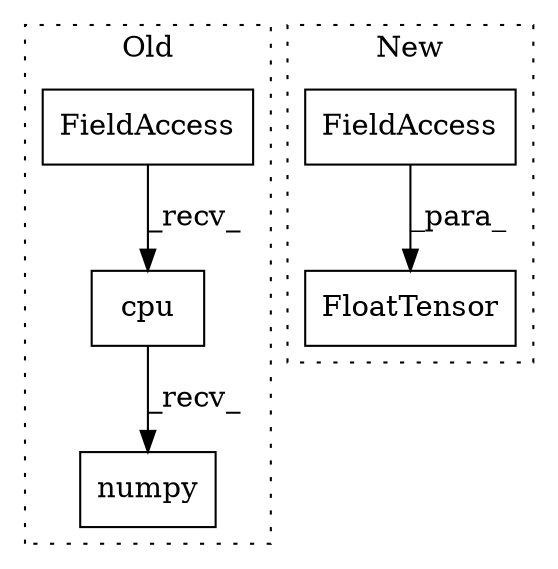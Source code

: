 digraph G {
subgraph cluster0 {
1 [label="cpu" a="32" s="4400" l="5" shape="box"];
3 [label="numpy" a="32" s="4406" l="7" shape="box"];
5 [label="FieldAccess" a="22" s="4381" l="13" shape="box"];
label = "Old";
style="dotted";
}
subgraph cluster1 {
2 [label="FloatTensor" a="32" s="2673,2697" l="12,1" shape="box"];
4 [label="FieldAccess" a="22" s="2685" l="12" shape="box"];
label = "New";
style="dotted";
}
1 -> 3 [label="_recv_"];
4 -> 2 [label="_para_"];
5 -> 1 [label="_recv_"];
}